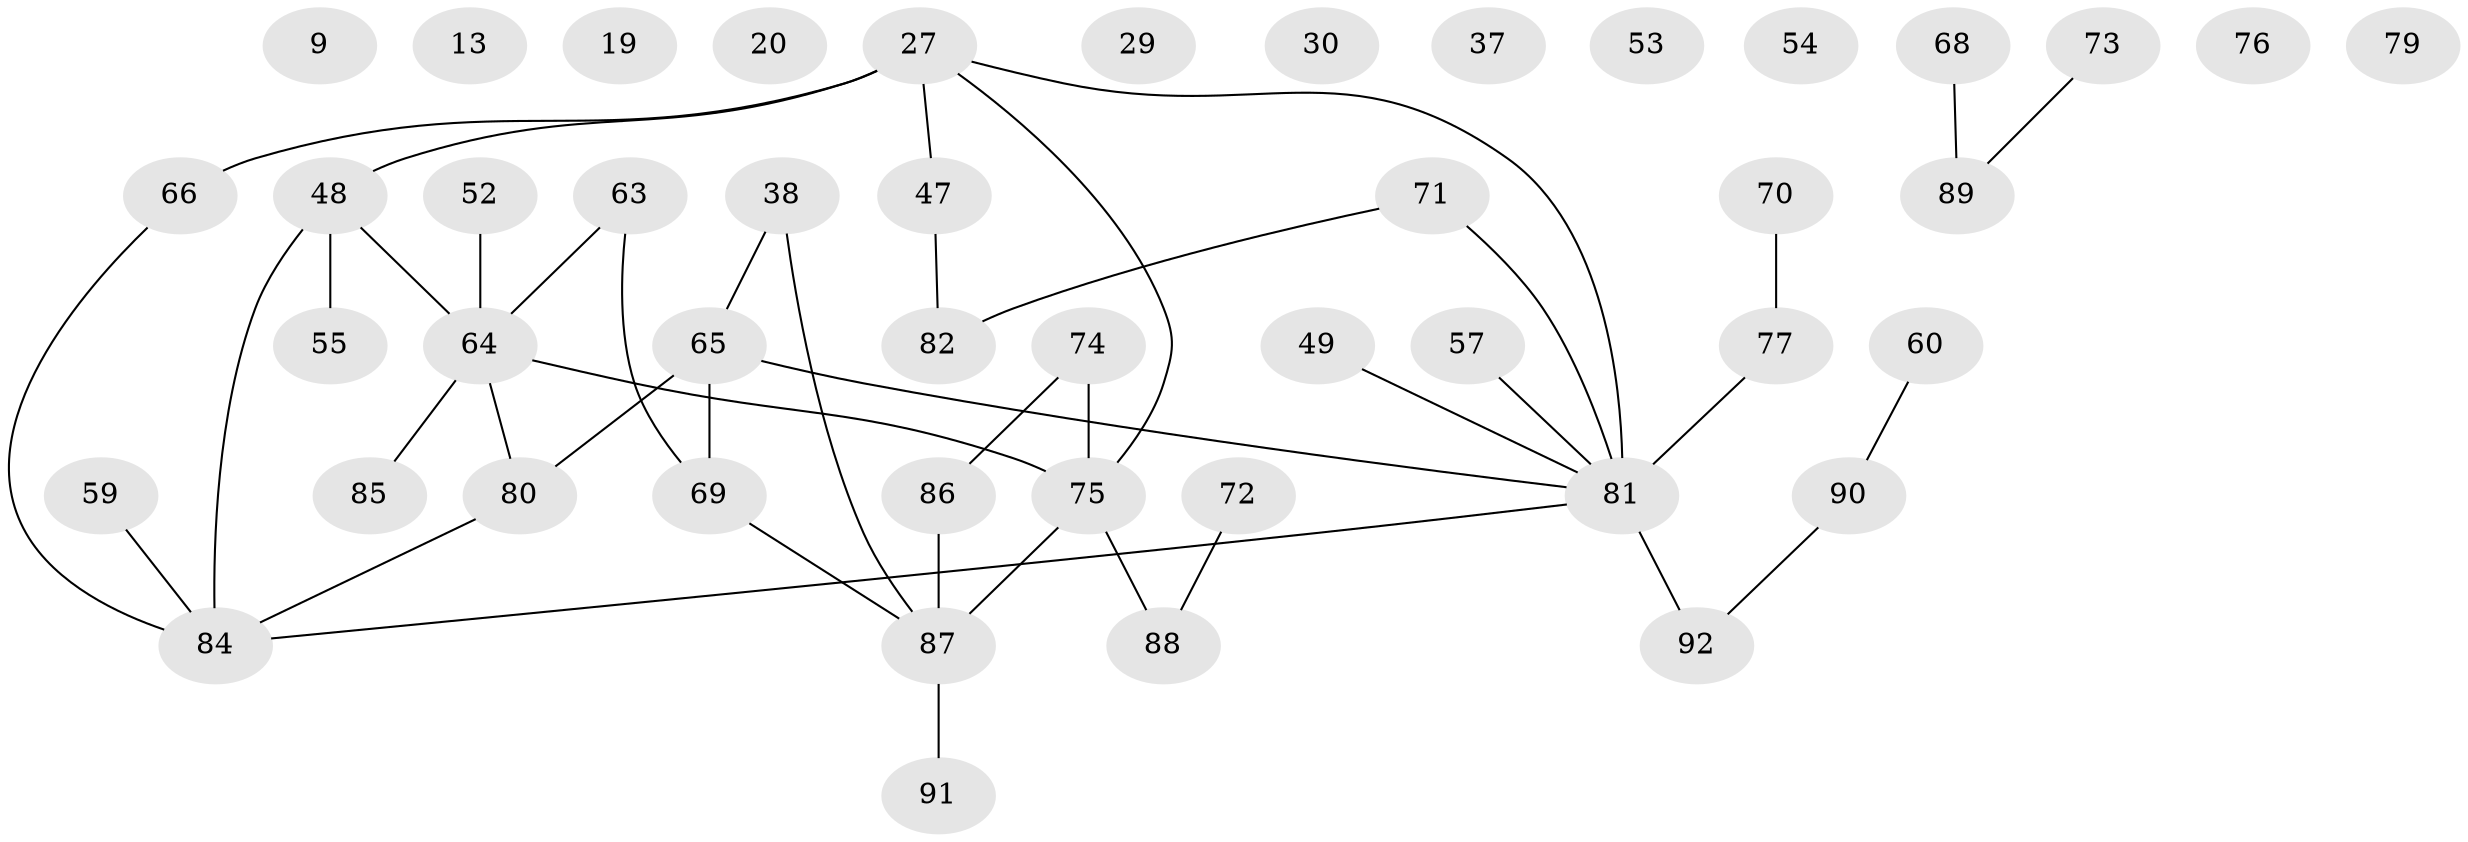 // original degree distribution, {2: 0.3804347826086957, 1: 0.2391304347826087, 4: 0.09782608695652174, 0: 0.09782608695652174, 3: 0.14130434782608695, 6: 0.03260869565217391, 5: 0.010869565217391304}
// Generated by graph-tools (version 1.1) at 2025/38/03/09/25 04:38:47]
// undirected, 46 vertices, 43 edges
graph export_dot {
graph [start="1"]
  node [color=gray90,style=filled];
  9;
  13;
  19 [super="+3+12"];
  20;
  27;
  29;
  30;
  37;
  38;
  47;
  48 [super="+18"];
  49;
  52;
  53 [super="+6+36"];
  54;
  55;
  57 [super="+26"];
  59 [super="+43"];
  60;
  63 [super="+62"];
  64 [super="+16+39"];
  65 [super="+5"];
  66 [super="+41"];
  68;
  69 [super="+8"];
  70;
  71;
  72 [super="+40"];
  73;
  74;
  75 [super="+67"];
  76;
  77 [super="+2+11+34"];
  79;
  80 [super="+44"];
  81 [super="+14+32+24+23+25+51+22+31"];
  82 [super="+33"];
  84 [super="+21+46+83"];
  85;
  86;
  87 [super="+78"];
  88;
  89;
  90;
  91;
  92;
  27 -- 47;
  27 -- 66 [weight=2];
  27 -- 75;
  27 -- 81;
  27 -- 48;
  38 -- 65;
  38 -- 87;
  47 -- 82;
  48 -- 55;
  48 -- 84;
  48 -- 64;
  49 -- 81;
  52 -- 64;
  57 -- 81;
  59 -- 84;
  60 -- 90;
  63 -- 64;
  63 -- 69;
  64 -- 85;
  64 -- 75 [weight=2];
  64 -- 80;
  65 -- 69 [weight=2];
  65 -- 81;
  65 -- 80;
  66 -- 84;
  68 -- 89;
  69 -- 87;
  70 -- 77;
  71 -- 81;
  71 -- 82;
  72 -- 88;
  73 -- 89;
  74 -- 86;
  74 -- 75;
  75 -- 87 [weight=2];
  75 -- 88;
  77 -- 81 [weight=3];
  80 -- 84;
  81 -- 92;
  81 -- 84;
  86 -- 87;
  87 -- 91;
  90 -- 92;
}
